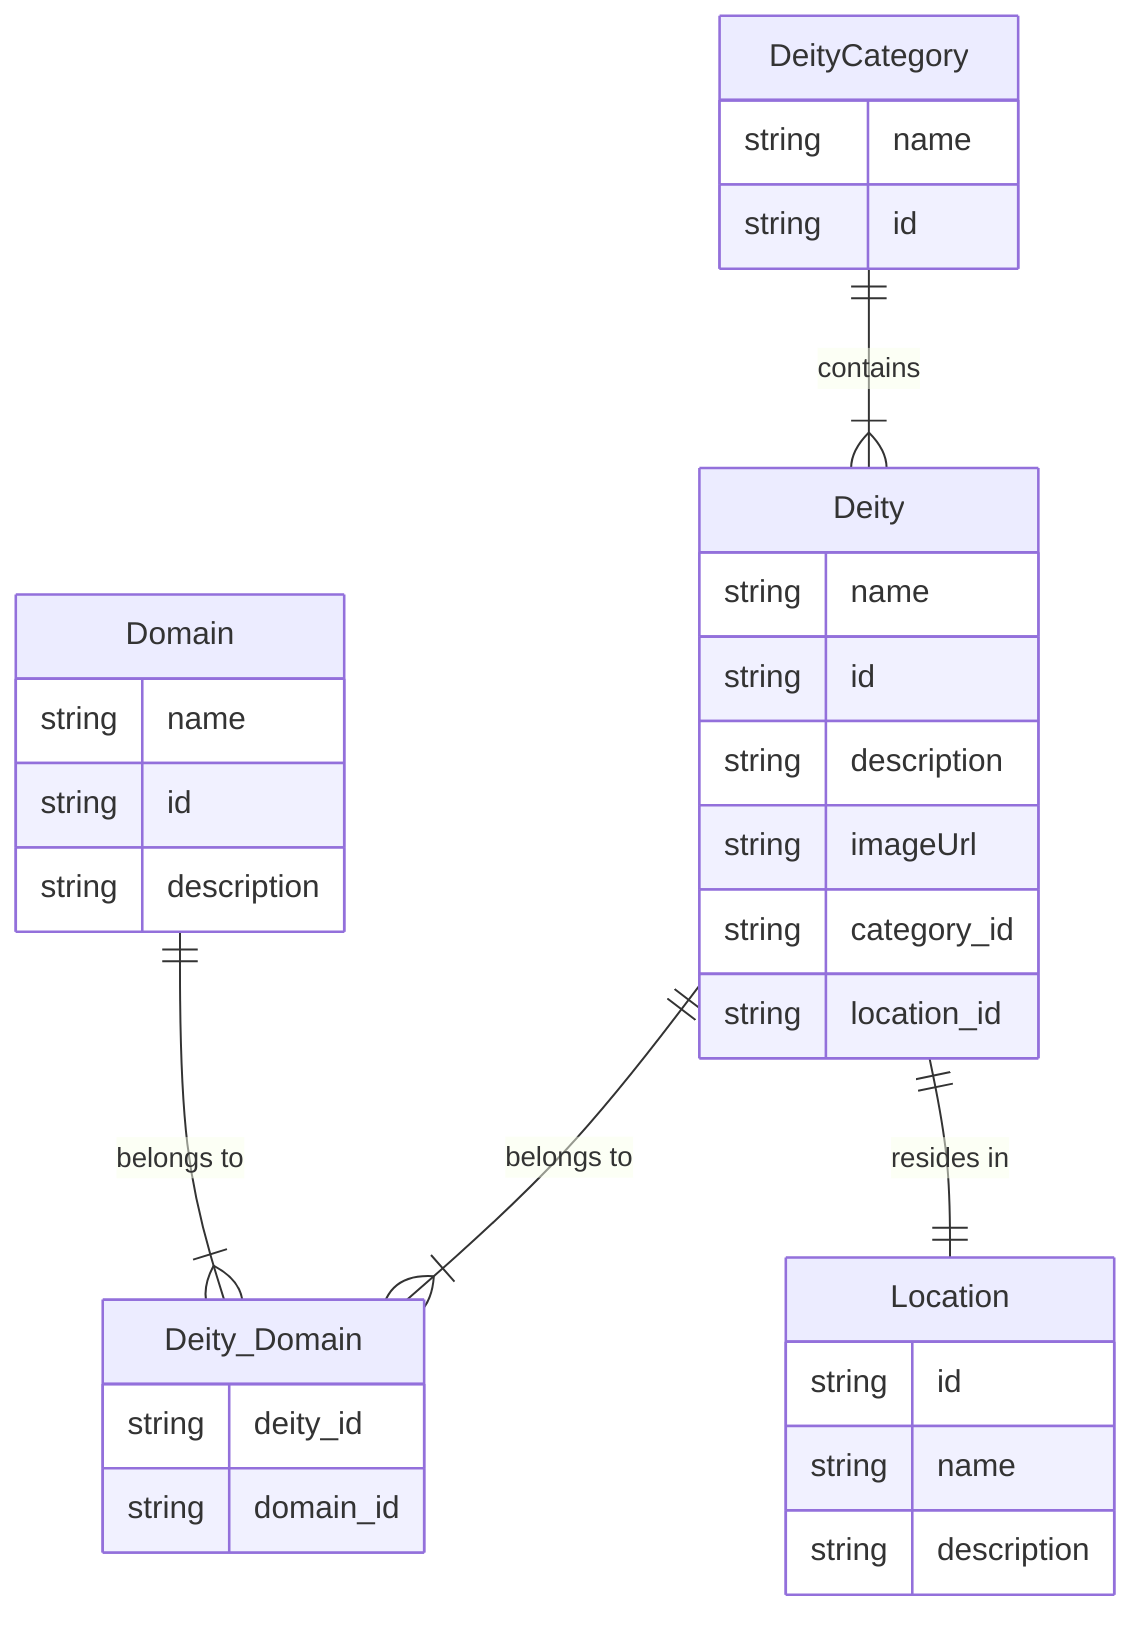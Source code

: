 erDiagram
    DeityCategory ||--|{ Deity : "contains"
    Deity ||--|{ Deity_Domain : "belongs to"
    Domain ||--|{ Deity_Domain : "belongs to"
    Deity ||--|| Location : "resides in"
    DeityCategory {
        string name
        string id
    }
    Deity {
        string name
        string id
        string description
        string imageUrl
        string category_id
        string location_id
    }
    Domain {
        string name
        string id
        string description
    }
    Deity_Domain {
        string deity_id
        string domain_id
    }
    Location {
        string id
        string name
        string description
    }